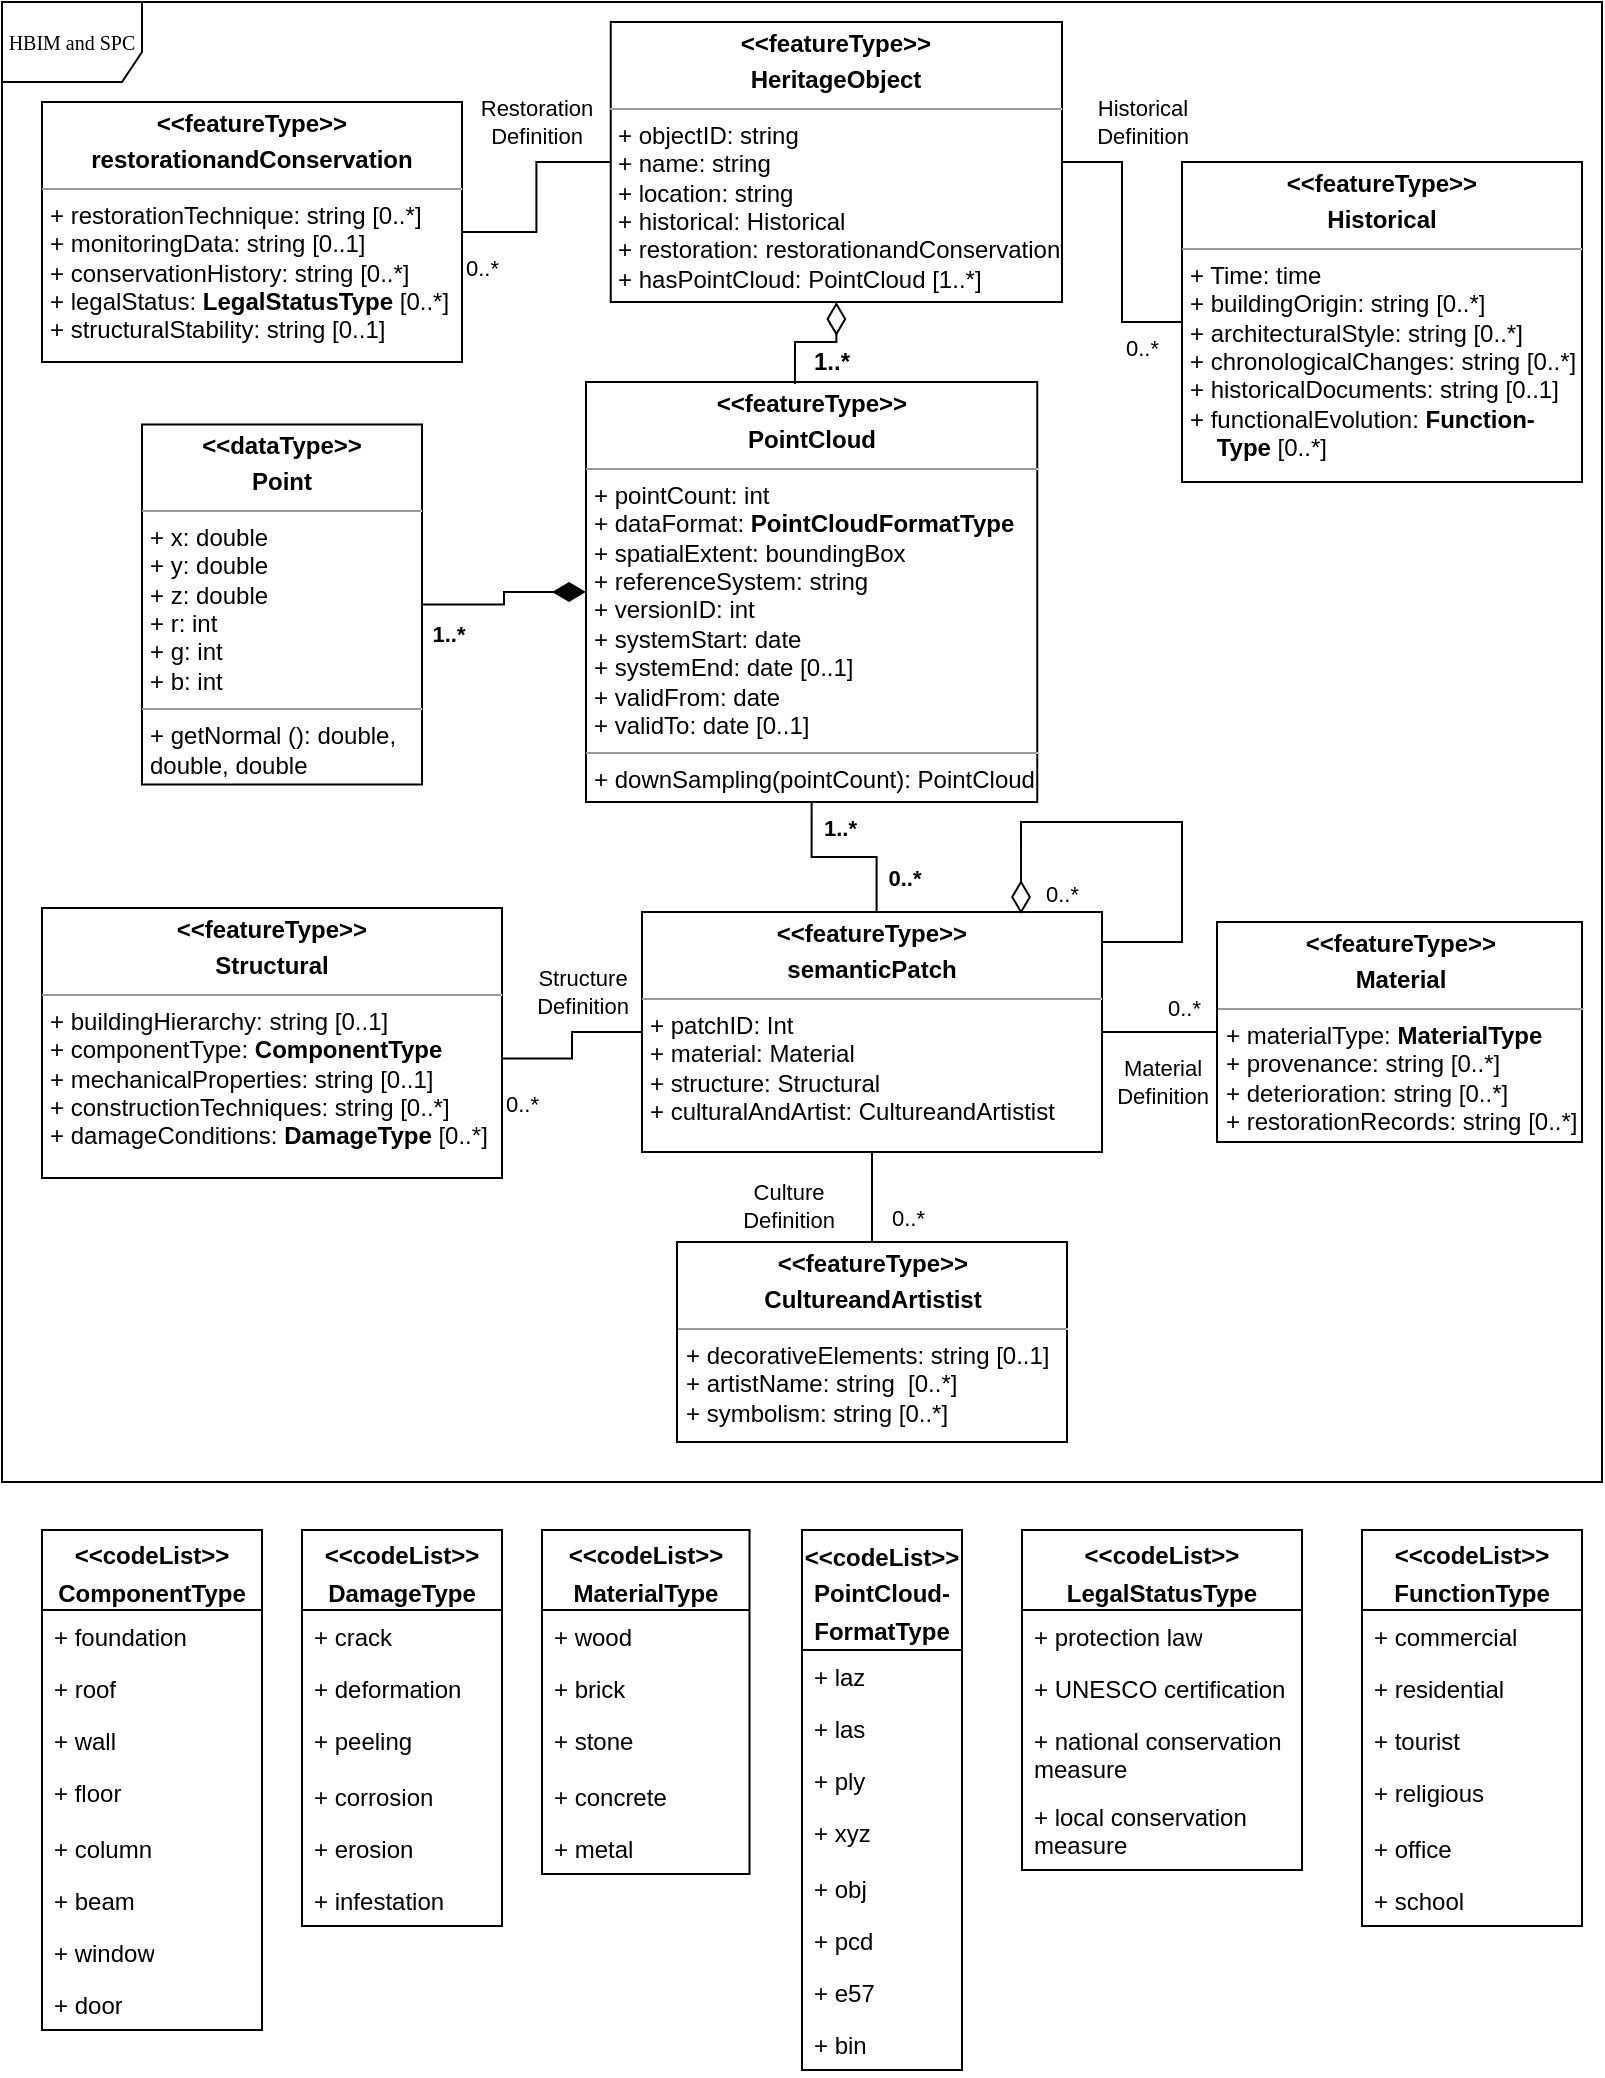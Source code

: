 <mxfile version="27.1.6">
  <diagram name="Page-1" id="c4acf3e9-155e-7222-9cf6-157b1a14988f">
    <mxGraphModel dx="1426" dy="785" grid="1" gridSize="10" guides="1" tooltips="1" connect="1" arrows="1" fold="1" page="1" pageScale="1" pageWidth="850" pageHeight="1100" background="none" math="0" shadow="0">
      <root>
        <mxCell id="0" />
        <mxCell id="1" parent="0" />
        <mxCell id="17acba5748e5396b-1" value="HBIM and SPC" style="shape=umlFrame;whiteSpace=wrap;html=1;rounded=0;shadow=0;comic=0;labelBackgroundColor=none;strokeWidth=1;fontFamily=Verdana;fontSize=10;align=center;width=70;height=40;" parent="1" vertex="1">
          <mxGeometry x="20" y="30" width="800" height="740" as="geometry" />
        </mxCell>
        <mxCell id="5d2195bd80daf111-15" value="&lt;p style=&quot;margin:0px;margin-top:4px;text-align:center;&quot;&gt;&lt;b&gt;&amp;lt;&amp;lt;dataType&amp;gt;&amp;gt;&lt;/b&gt;&lt;b&gt;&lt;/b&gt;&lt;/p&gt;&lt;p style=&quot;margin:0px;margin-top:4px;text-align:center;&quot;&gt;&lt;b&gt;Point&lt;/b&gt;&lt;/p&gt;&lt;hr size=&quot;1&quot;&gt;&lt;p style=&quot;margin:0px;margin-left:4px;&quot;&gt;+ x:&amp;nbsp;&lt;span style=&quot;background-color: transparent; color: light-dark(rgb(0, 0, 0), rgb(255, 255, 255));&quot;&gt;double&lt;/span&gt;&lt;/p&gt;&lt;p style=&quot;margin:0px;margin-left:4px;&quot;&gt;+ y:&amp;nbsp;&lt;span style=&quot;background-color: transparent; color: light-dark(rgb(0, 0, 0), rgb(255, 255, 255));&quot;&gt;double&lt;/span&gt;&lt;/p&gt;&lt;p style=&quot;margin:0px;margin-left:4px;&quot;&gt;+ z: double&lt;br&gt;+ r: int&lt;/p&gt;&lt;p style=&quot;margin:0px;margin-left:4px;&quot;&gt;+ g: int&lt;/p&gt;&lt;p style=&quot;margin:0px;margin-left:4px;&quot;&gt;+ b: int&lt;/p&gt;&lt;hr size=&quot;1&quot;&gt;&lt;p style=&quot;margin:0px;margin-left:4px;&quot;&gt;+ getNormal (): double,&amp;nbsp;&lt;/p&gt;&lt;p style=&quot;margin:0px;margin-left:4px;&quot;&gt;double, double&lt;/p&gt;" style="verticalAlign=top;align=left;overflow=fill;fontSize=12;fontFamily=Helvetica;html=1;rounded=0;shadow=0;comic=0;labelBackgroundColor=none;strokeWidth=1" parent="1" vertex="1">
          <mxGeometry x="90" y="241.25" width="140" height="180" as="geometry" />
        </mxCell>
        <mxCell id="5d2195bd80daf111-18" value="&lt;p style=&quot;margin:0px;margin-top:4px;text-align:center;&quot;&gt;&lt;b&gt;&amp;lt;&amp;lt;featureType&amp;gt;&amp;gt;&lt;/b&gt;&lt;b&gt;&lt;/b&gt;&lt;/p&gt;&lt;p style=&quot;margin:0px;margin-top:4px;text-align:center;&quot;&gt;&lt;b&gt;HeritageObject&lt;/b&gt;&lt;/p&gt;&lt;hr size=&quot;1&quot;&gt;&lt;p style=&quot;margin:0px;margin-left:4px;&quot;&gt;+ objectID: string&lt;br&gt;+ name: string&lt;/p&gt;&lt;p style=&quot;margin:0px;margin-left:4px;&quot;&gt;+ location: string&lt;/p&gt;&lt;p style=&quot;margin:0px;margin-left:4px;&quot;&gt;+ historical: Historical&lt;/p&gt;&lt;p style=&quot;margin: 0px 0px 0px 4px;&quot;&gt;+ restoration:&amp;nbsp;&lt;span style=&quot;background-color: transparent; color: light-dark(rgb(0, 0, 0), rgb(255, 255, 255)); text-align: center;&quot;&gt;restorationandConservationt&lt;/span&gt;&lt;/p&gt;&lt;p style=&quot;margin:0px;margin-left:4px;&quot;&gt;+ hasPointCloud: PointCloud [1..*]&lt;/p&gt;" style="verticalAlign=top;align=left;overflow=fill;fontSize=12;fontFamily=Helvetica;html=1;rounded=0;shadow=0;comic=0;labelBackgroundColor=none;strokeWidth=1" parent="1" vertex="1">
          <mxGeometry x="324.37" y="40" width="225.63" height="140" as="geometry" />
        </mxCell>
        <mxCell id="TEzwwiUS5SfaXioJ1mf_-9" value="&lt;p style=&quot;margin:0px;margin-top:4px;text-align:center;&quot;&gt;&lt;b&gt;&amp;lt;&amp;lt;featureType&amp;gt;&amp;gt;&lt;/b&gt;&lt;b&gt;&lt;/b&gt;&lt;/p&gt;&lt;p style=&quot;margin:0px;margin-top:4px;text-align:center;&quot;&gt;&lt;b&gt;PointCloud&lt;/b&gt;&lt;/p&gt;&lt;hr size=&quot;1&quot;&gt;&lt;p style=&quot;margin:0px;margin-left:4px;&quot;&gt;+ pointCount: int&lt;/p&gt;&lt;p style=&quot;margin:0px;margin-left:4px;&quot;&gt;+ dataFormat:&amp;nbsp;&lt;b style=&quot;text-align: center;&quot;&gt;PointCloudFormatType&lt;/b&gt;&lt;br&gt;+ spatialExtent: boundingBox&lt;br&gt;&lt;/p&gt;&lt;p style=&quot;margin:0px;margin-left:4px;&quot;&gt;+ referenceSystem: string&lt;/p&gt;&lt;p style=&quot;margin:0px;margin-left:4px;&quot;&gt;+ versionID: int&lt;/p&gt;&lt;p style=&quot;margin:0px;margin-left:4px;&quot;&gt;+ systemStart: date&lt;/p&gt;&lt;p style=&quot;margin:0px;margin-left:4px;&quot;&gt;+ systemEnd: date [0..1]&amp;nbsp;&amp;nbsp;&lt;/p&gt;&lt;p style=&quot;margin:0px;margin-left:4px;&quot;&gt;+ validFrom: date&lt;/p&gt;&lt;p style=&quot;margin:0px;margin-left:4px;&quot;&gt;+ validTo: date [0..1]&lt;/p&gt;&lt;hr size=&quot;1&quot;&gt;&lt;p style=&quot;margin:0px;margin-left:4px;&quot;&gt;+ downSampling(pointCount): PointCloud&lt;/p&gt;" style="verticalAlign=top;align=left;overflow=fill;fontSize=12;fontFamily=Helvetica;html=1;rounded=0;shadow=0;comic=0;labelBackgroundColor=none;strokeWidth=1" parent="1" vertex="1">
          <mxGeometry x="312" y="220" width="225.63" height="210" as="geometry" />
        </mxCell>
        <mxCell id="TEzwwiUS5SfaXioJ1mf_-10" value="&lt;p style=&quot;margin:0px;margin-top:4px;text-align:center;&quot;&gt;&lt;b&gt;&amp;lt;&amp;lt;featureType&amp;gt;&amp;gt;&lt;/b&gt;&lt;b&gt;&lt;/b&gt;&lt;/p&gt;&lt;p style=&quot;margin:0px;margin-top:4px;text-align:center;&quot;&gt;&lt;b&gt;Historical&lt;/b&gt;&lt;/p&gt;&lt;hr size=&quot;1&quot;&gt;&lt;p style=&quot;margin:0px;margin-left:4px;&quot;&gt;+ Time: time&lt;/p&gt;&lt;p style=&quot;margin:0px;margin-left:4px;&quot;&gt;+ buildingOrigin: string&amp;nbsp;&lt;span style=&quot;background-color: transparent; color: light-dark(rgb(0, 0, 0), rgb(255, 255, 255));&quot;&gt;[0..*]&lt;/span&gt;&lt;/p&gt;&lt;p style=&quot;margin:0px;margin-left:4px;&quot;&gt;+ architecturalStyle: string&amp;nbsp;[0..*]&lt;/p&gt;&lt;p style=&quot;margin:0px;margin-left:4px;&quot;&gt;+ chronologicalChanges: string&amp;nbsp;[0..*]&lt;/p&gt;&lt;p style=&quot;margin:0px;margin-left:4px;&quot;&gt;+ historicalDocuments: string&amp;nbsp;[0..1]&lt;/p&gt;&lt;p style=&quot;margin:0px;margin-left:4px;&quot;&gt;+ functionalEvolution: &lt;b&gt;Function-&lt;/b&gt;&lt;/p&gt;&lt;p style=&quot;margin:0px;margin-left:4px;&quot;&gt;&lt;b&gt;&amp;nbsp; &amp;nbsp; T&lt;span style=&quot;background-color: transparent; color: light-dark(rgb(0, 0, 0), rgb(255, 255, 255));&quot;&gt;ype&amp;nbsp;&lt;/span&gt;&lt;/b&gt;&lt;span style=&quot;background-color: transparent; color: light-dark(rgb(0, 0, 0), rgb(255, 255, 255));&quot;&gt;[0..*]&lt;/span&gt;&lt;/p&gt;" style="verticalAlign=top;align=left;overflow=fill;fontSize=12;fontFamily=Helvetica;html=1;rounded=0;shadow=0;comic=0;labelBackgroundColor=none;strokeWidth=1" parent="1" vertex="1">
          <mxGeometry x="610" y="110" width="200" height="160" as="geometry" />
        </mxCell>
        <mxCell id="TEzwwiUS5SfaXioJ1mf_-11" value="&lt;p style=&quot;margin:0px;margin-top:4px;text-align:center;&quot;&gt;&lt;b&gt;&amp;lt;&amp;lt;featureType&amp;gt;&amp;gt;&lt;/b&gt;&lt;b&gt;&lt;/b&gt;&lt;/p&gt;&lt;p style=&quot;margin:0px;margin-top:4px;text-align:center;&quot;&gt;&lt;b&gt;CultureandArtistist&lt;/b&gt;&lt;/p&gt;&lt;hr size=&quot;1&quot;&gt;&lt;p style=&quot;margin:0px;margin-left:4px;&quot;&gt;+ decorativeElements: string [0..1]&lt;/p&gt;&lt;p style=&quot;margin:0px;margin-left:4px;&quot;&gt;+ artistName: string&amp;nbsp; [0..*]&lt;br&gt;&lt;/p&gt;&lt;p style=&quot;margin:0px;margin-left:4px;&quot;&gt;+ symbolism: string&amp;nbsp;[0..*]&lt;/p&gt;&lt;p style=&quot;margin:0px;margin-left:4px;&quot;&gt;&lt;br&gt;&lt;/p&gt;&lt;hr size=&quot;1&quot;&gt;&lt;p style=&quot;margin:0px;margin-left:4px;&quot;&gt;&lt;br&gt;&lt;/p&gt;" style="verticalAlign=top;align=left;overflow=fill;fontSize=12;fontFamily=Helvetica;html=1;rounded=0;shadow=0;comic=0;labelBackgroundColor=none;strokeWidth=1" parent="1" vertex="1">
          <mxGeometry x="357.5" y="650" width="195" height="100" as="geometry" />
        </mxCell>
        <mxCell id="nKKZoiiLEV9BoTgGwU7D-1" value="&lt;p style=&quot;margin:0px;margin-top:4px;text-align:center;&quot;&gt;&lt;b&gt;&amp;lt;&amp;lt;featureType&amp;gt;&amp;gt;&lt;/b&gt;&lt;b&gt;&lt;/b&gt;&lt;/p&gt;&lt;p style=&quot;margin:0px;margin-top:4px;text-align:center;&quot;&gt;&lt;b&gt;semanticPatch&lt;/b&gt;&lt;/p&gt;&lt;hr size=&quot;1&quot;&gt;&lt;p style=&quot;margin:0px;margin-left:4px;&quot;&gt;+ patchID: Int&lt;/p&gt;&lt;p style=&quot;margin:0px;margin-left:4px;&quot;&gt;+ material: Material&lt;br&gt;&lt;/p&gt;&lt;p style=&quot;margin:0px;margin-left:4px;&quot;&gt;+ structure: Structural&lt;/p&gt;&lt;p style=&quot;margin:0px;margin-left:4px;&quot;&gt;&lt;span style=&quot;background-color: transparent;&quot;&gt;+ culturalAndArtist:&amp;nbsp;&lt;/span&gt;&lt;span style=&quot;background-color: transparent; color: light-dark(rgb(0, 0, 0), rgb(255, 255, 255)); text-align: center;&quot;&gt;CultureandArtistist&lt;/span&gt;&lt;/p&gt;" style="verticalAlign=top;align=left;overflow=fill;fontSize=12;fontFamily=Helvetica;html=1;rounded=0;shadow=0;comic=0;labelBackgroundColor=none;strokeWidth=1" parent="1" vertex="1">
          <mxGeometry x="340" y="485" width="230" height="120" as="geometry" />
        </mxCell>
        <mxCell id="nKKZoiiLEV9BoTgGwU7D-4" value="&lt;span style=&quot;font-size: 12px; background-color: rgb(255, 255, 255);&quot;&gt;&lt;b&gt;1..*&lt;/b&gt;&lt;/span&gt;" style="endArrow=none;html=1;endSize=12;startArrow=diamondThin;startSize=14;startFill=0;edgeStyle=orthogonalEdgeStyle;align=left;verticalAlign=bottom;rounded=0;exitX=0.5;exitY=1;exitDx=0;exitDy=0;entryX=0.463;entryY=0.005;entryDx=0;entryDy=0;entryPerimeter=0;" parent="1" source="5d2195bd80daf111-18" target="TEzwwiUS5SfaXioJ1mf_-9" edge="1">
          <mxGeometry x="0.92" y="8" relative="1" as="geometry">
            <mxPoint x="476.58" y="139.78" as="sourcePoint" />
            <mxPoint x="426.5" y="190" as="targetPoint" />
            <mxPoint as="offset" />
          </mxGeometry>
        </mxCell>
        <mxCell id="nAgL4a00uUSetXV4vr-E-5" value="&lt;p style=&quot;text-wrap-mode: nowrap; margin: 4px 0px 0px;&quot;&gt;&lt;b&gt;&amp;lt;&amp;lt;codeList&amp;gt;&amp;gt;&lt;/b&gt;&lt;/p&gt;&lt;p style=&quot;text-wrap-mode: nowrap; margin: 4px 0px 0px;&quot;&gt;&lt;b&gt;MaterialType&lt;/b&gt;&lt;/p&gt;" style="swimlane;fontStyle=0;childLayout=stackLayout;horizontal=1;startSize=40;fillColor=none;horizontalStack=0;resizeParent=1;resizeParentMax=0;resizeLast=0;collapsible=1;marginBottom=0;whiteSpace=wrap;html=1;" parent="1" vertex="1">
          <mxGeometry x="290" y="794" width="103.75" height="172" as="geometry">
            <mxRectangle x="45" y="650" width="140" height="50" as="alternateBounds" />
          </mxGeometry>
        </mxCell>
        <mxCell id="nAgL4a00uUSetXV4vr-E-6" value="+ wood" style="text;strokeColor=none;fillColor=none;align=left;verticalAlign=top;spacingLeft=4;spacingRight=4;overflow=hidden;rotatable=0;points=[[0,0.5],[1,0.5]];portConstraint=eastwest;whiteSpace=wrap;html=1;" parent="nAgL4a00uUSetXV4vr-E-5" vertex="1">
          <mxGeometry y="40" width="103.75" height="26" as="geometry" />
        </mxCell>
        <mxCell id="nAgL4a00uUSetXV4vr-E-7" value="+ brick" style="text;strokeColor=none;fillColor=none;align=left;verticalAlign=top;spacingLeft=4;spacingRight=4;overflow=hidden;rotatable=0;points=[[0,0.5],[1,0.5]];portConstraint=eastwest;whiteSpace=wrap;html=1;" parent="nAgL4a00uUSetXV4vr-E-5" vertex="1">
          <mxGeometry y="66" width="103.75" height="26" as="geometry" />
        </mxCell>
        <mxCell id="nAgL4a00uUSetXV4vr-E-8" value="+ stone" style="text;strokeColor=none;fillColor=none;align=left;verticalAlign=top;spacingLeft=4;spacingRight=4;overflow=hidden;rotatable=0;points=[[0,0.5],[1,0.5]];portConstraint=eastwest;whiteSpace=wrap;html=1;" parent="nAgL4a00uUSetXV4vr-E-5" vertex="1">
          <mxGeometry y="92" width="103.75" height="28" as="geometry" />
        </mxCell>
        <mxCell id="nAgL4a00uUSetXV4vr-E-10" value="+ concrete" style="text;strokeColor=none;fillColor=none;align=left;verticalAlign=top;spacingLeft=4;spacingRight=4;overflow=hidden;rotatable=0;points=[[0,0.5],[1,0.5]];portConstraint=eastwest;whiteSpace=wrap;html=1;" parent="nAgL4a00uUSetXV4vr-E-5" vertex="1">
          <mxGeometry y="120" width="103.75" height="26" as="geometry" />
        </mxCell>
        <mxCell id="nAgL4a00uUSetXV4vr-E-9" value="+ metal" style="text;strokeColor=none;fillColor=none;align=left;verticalAlign=top;spacingLeft=4;spacingRight=4;overflow=hidden;rotatable=0;points=[[0,0.5],[1,0.5]];portConstraint=eastwest;whiteSpace=wrap;html=1;" parent="nAgL4a00uUSetXV4vr-E-5" vertex="1">
          <mxGeometry y="146" width="103.75" height="26" as="geometry" />
        </mxCell>
        <mxCell id="CEyRhejeGveDKExYz_UF-1" value="&lt;p style=&quot;text-wrap-mode: nowrap; margin: 4px 0px 0px;&quot;&gt;&lt;b&gt;&amp;lt;&amp;lt;codeList&amp;gt;&amp;gt;&lt;/b&gt;&lt;/p&gt;&lt;p style=&quot;text-wrap-mode: nowrap; margin: 4px 0px 0px;&quot;&gt;&lt;b&gt;ComponentType&lt;/b&gt;&lt;/p&gt;" style="swimlane;fontStyle=0;childLayout=stackLayout;horizontal=1;startSize=40;fillColor=none;horizontalStack=0;resizeParent=1;resizeParentMax=0;resizeLast=0;collapsible=1;marginBottom=0;whiteSpace=wrap;html=1;" parent="1" vertex="1">
          <mxGeometry x="40" y="794" width="110" height="250" as="geometry">
            <mxRectangle x="45" y="650" width="140" height="50" as="alternateBounds" />
          </mxGeometry>
        </mxCell>
        <mxCell id="CEyRhejeGveDKExYz_UF-2" value="+ foundation" style="text;strokeColor=none;fillColor=none;align=left;verticalAlign=top;spacingLeft=4;spacingRight=4;overflow=hidden;rotatable=0;points=[[0,0.5],[1,0.5]];portConstraint=eastwest;whiteSpace=wrap;html=1;" parent="CEyRhejeGveDKExYz_UF-1" vertex="1">
          <mxGeometry y="40" width="110" height="26" as="geometry" />
        </mxCell>
        <mxCell id="pAKOb-ZC2pS0GvRrbrl5-13" value="+ roof" style="text;strokeColor=none;fillColor=none;align=left;verticalAlign=top;spacingLeft=4;spacingRight=4;overflow=hidden;rotatable=0;points=[[0,0.5],[1,0.5]];portConstraint=eastwest;whiteSpace=wrap;html=1;" parent="CEyRhejeGveDKExYz_UF-1" vertex="1">
          <mxGeometry y="66" width="110" height="26" as="geometry" />
        </mxCell>
        <mxCell id="CEyRhejeGveDKExYz_UF-3" value="+ wall" style="text;strokeColor=none;fillColor=none;align=left;verticalAlign=top;spacingLeft=4;spacingRight=4;overflow=hidden;rotatable=0;points=[[0,0.5],[1,0.5]];portConstraint=eastwest;whiteSpace=wrap;html=1;" parent="CEyRhejeGveDKExYz_UF-1" vertex="1">
          <mxGeometry y="92" width="110" height="26" as="geometry" />
        </mxCell>
        <mxCell id="CEyRhejeGveDKExYz_UF-4" value="+ floor" style="text;strokeColor=none;fillColor=none;align=left;verticalAlign=top;spacingLeft=4;spacingRight=4;overflow=hidden;rotatable=0;points=[[0,0.5],[1,0.5]];portConstraint=eastwest;whiteSpace=wrap;html=1;" parent="CEyRhejeGveDKExYz_UF-1" vertex="1">
          <mxGeometry y="118" width="110" height="28" as="geometry" />
        </mxCell>
        <mxCell id="CEyRhejeGveDKExYz_UF-5" value="+ column" style="text;strokeColor=none;fillColor=none;align=left;verticalAlign=top;spacingLeft=4;spacingRight=4;overflow=hidden;rotatable=0;points=[[0,0.5],[1,0.5]];portConstraint=eastwest;whiteSpace=wrap;html=1;" parent="CEyRhejeGveDKExYz_UF-1" vertex="1">
          <mxGeometry y="146" width="110" height="26" as="geometry" />
        </mxCell>
        <mxCell id="CEyRhejeGveDKExYz_UF-6" value="+ beam" style="text;strokeColor=none;fillColor=none;align=left;verticalAlign=top;spacingLeft=4;spacingRight=4;overflow=hidden;rotatable=0;points=[[0,0.5],[1,0.5]];portConstraint=eastwest;whiteSpace=wrap;html=1;" parent="CEyRhejeGveDKExYz_UF-1" vertex="1">
          <mxGeometry y="172" width="110" height="26" as="geometry" />
        </mxCell>
        <mxCell id="pAKOb-ZC2pS0GvRrbrl5-14" value="+ window" style="text;strokeColor=none;fillColor=none;align=left;verticalAlign=top;spacingLeft=4;spacingRight=4;overflow=hidden;rotatable=0;points=[[0,0.5],[1,0.5]];portConstraint=eastwest;whiteSpace=wrap;html=1;" parent="CEyRhejeGveDKExYz_UF-1" vertex="1">
          <mxGeometry y="198" width="110" height="26" as="geometry" />
        </mxCell>
        <mxCell id="pAKOb-ZC2pS0GvRrbrl5-15" value="+ door" style="text;strokeColor=none;fillColor=none;align=left;verticalAlign=top;spacingLeft=4;spacingRight=4;overflow=hidden;rotatable=0;points=[[0,0.5],[1,0.5]];portConstraint=eastwest;whiteSpace=wrap;html=1;" parent="CEyRhejeGveDKExYz_UF-1" vertex="1">
          <mxGeometry y="224" width="110" height="26" as="geometry" />
        </mxCell>
        <mxCell id="pAKOb-ZC2pS0GvRrbrl5-5" value="&lt;p style=&quot;margin:0px;margin-top:4px;text-align:center;&quot;&gt;&lt;b&gt;&amp;lt;&amp;lt;featureType&amp;gt;&amp;gt;&lt;/b&gt;&lt;b&gt;&lt;/b&gt;&lt;/p&gt;&lt;p style=&quot;margin:0px;margin-top:4px;text-align:center;&quot;&gt;&lt;b&gt;Material&lt;/b&gt;&lt;/p&gt;&lt;hr size=&quot;1&quot;&gt;&lt;p style=&quot;margin:0px;margin-left:4px;&quot;&gt;+ materialType:&amp;nbsp;&lt;b style=&quot;background-color: transparent; color: light-dark(rgb(0, 0, 0), rgb(255, 255, 255)); text-align: center;&quot;&gt;MaterialType&lt;/b&gt;&lt;/p&gt;&lt;p style=&quot;margin:0px;margin-left:4px;&quot;&gt;+ provenance: string&amp;nbsp;&lt;span style=&quot;background-color: transparent; color: light-dark(rgb(0, 0, 0), rgb(255, 255, 255));&quot;&gt;[0..*]&lt;/span&gt;&lt;/p&gt;&lt;p style=&quot;margin:0px;margin-left:4px;&quot;&gt;+ deterioration: string&amp;nbsp;&lt;span style=&quot;background-color: transparent; color: light-dark(rgb(0, 0, 0), rgb(255, 255, 255));&quot;&gt;[0..*]&lt;/span&gt;&lt;/p&gt;&lt;p style=&quot;margin:0px;margin-left:4px;&quot;&gt;+ restorationRecords: string&amp;nbsp;&lt;span style=&quot;background-color: transparent; color: light-dark(rgb(0, 0, 0), rgb(255, 255, 255));&quot;&gt;[0..*]&lt;/span&gt;&lt;/p&gt;" style="verticalAlign=top;align=left;overflow=fill;fontSize=12;fontFamily=Helvetica;html=1;rounded=0;shadow=0;comic=0;labelBackgroundColor=none;strokeWidth=1" parent="1" vertex="1">
          <mxGeometry x="627.5" y="490" width="182.5" height="110" as="geometry" />
        </mxCell>
        <mxCell id="pAKOb-ZC2pS0GvRrbrl5-6" value="&lt;p style=&quot;margin:0px;margin-top:4px;text-align:center;&quot;&gt;&lt;b&gt;&amp;lt;&amp;lt;featureType&amp;gt;&amp;gt;&lt;/b&gt;&lt;b&gt;&lt;/b&gt;&lt;/p&gt;&lt;p style=&quot;margin:0px;margin-top:4px;text-align:center;&quot;&gt;&lt;b&gt;Structural&lt;/b&gt;&lt;/p&gt;&lt;hr size=&quot;1&quot;&gt;&lt;p style=&quot;margin:0px;margin-left:4px;&quot;&gt;+ buildingHierarchy: string&amp;nbsp;[0..1]&lt;/p&gt;&lt;p style=&quot;margin:0px;margin-left:4px;&quot;&gt;+ componentType:&amp;nbsp;&lt;b style=&quot;background-color: transparent; color: light-dark(rgb(0, 0, 0), rgb(255, 255, 255)); text-align: center;&quot;&gt;ComponentType&lt;/b&gt;&lt;/p&gt;&lt;p style=&quot;margin:0px;margin-left:4px;&quot;&gt;+ mechanicalProperties: string&amp;nbsp;[0..1]&lt;/p&gt;&lt;p style=&quot;margin:0px;margin-left:4px;&quot;&gt;+ constructionTechniques: string&amp;nbsp;[0..*]&lt;/p&gt;&lt;p style=&quot;margin:0px;margin-left:4px;&quot;&gt;+ damageConditions: &lt;b&gt;DamageType&amp;nbsp;&lt;/b&gt;&lt;span style=&quot;background-color: transparent; color: light-dark(rgb(0, 0, 0), rgb(255, 255, 255));&quot;&gt;[0..*]&lt;/span&gt;&lt;/p&gt;" style="verticalAlign=top;align=left;overflow=fill;fontSize=12;fontFamily=Helvetica;html=1;rounded=0;shadow=0;comic=0;labelBackgroundColor=none;strokeWidth=1" parent="1" vertex="1">
          <mxGeometry x="40" y="483" width="230" height="135" as="geometry" />
        </mxCell>
        <mxCell id="pAKOb-ZC2pS0GvRrbrl5-16" value="&lt;p style=&quot;text-wrap-mode: nowrap; margin: 4px 0px 0px;&quot;&gt;&lt;b&gt;&amp;lt;&amp;lt;codeList&amp;gt;&amp;gt;&lt;/b&gt;&lt;/p&gt;&lt;p style=&quot;text-wrap-mode: nowrap; margin: 4px 0px 0px;&quot;&gt;&lt;b&gt;DamageType&lt;/b&gt;&lt;/p&gt;" style="swimlane;fontStyle=0;childLayout=stackLayout;horizontal=1;startSize=40;fillColor=none;horizontalStack=0;resizeParent=1;resizeParentMax=0;resizeLast=0;collapsible=1;marginBottom=0;whiteSpace=wrap;html=1;" parent="1" vertex="1">
          <mxGeometry x="170" y="794" width="100" height="198" as="geometry">
            <mxRectangle x="45" y="650" width="140" height="50" as="alternateBounds" />
          </mxGeometry>
        </mxCell>
        <mxCell id="pAKOb-ZC2pS0GvRrbrl5-17" value="+ crack" style="text;strokeColor=none;fillColor=none;align=left;verticalAlign=top;spacingLeft=4;spacingRight=4;overflow=hidden;rotatable=0;points=[[0,0.5],[1,0.5]];portConstraint=eastwest;whiteSpace=wrap;html=1;" parent="pAKOb-ZC2pS0GvRrbrl5-16" vertex="1">
          <mxGeometry y="40" width="100" height="26" as="geometry" />
        </mxCell>
        <mxCell id="pAKOb-ZC2pS0GvRrbrl5-18" value="+ deformation" style="text;strokeColor=none;fillColor=none;align=left;verticalAlign=top;spacingLeft=4;spacingRight=4;overflow=hidden;rotatable=0;points=[[0,0.5],[1,0.5]];portConstraint=eastwest;whiteSpace=wrap;html=1;" parent="pAKOb-ZC2pS0GvRrbrl5-16" vertex="1">
          <mxGeometry y="66" width="100" height="26" as="geometry" />
        </mxCell>
        <mxCell id="pAKOb-ZC2pS0GvRrbrl5-19" value="+ peeling" style="text;strokeColor=none;fillColor=none;align=left;verticalAlign=top;spacingLeft=4;spacingRight=4;overflow=hidden;rotatable=0;points=[[0,0.5],[1,0.5]];portConstraint=eastwest;whiteSpace=wrap;html=1;" parent="pAKOb-ZC2pS0GvRrbrl5-16" vertex="1">
          <mxGeometry y="92" width="100" height="28" as="geometry" />
        </mxCell>
        <mxCell id="pAKOb-ZC2pS0GvRrbrl5-20" value="+ corrosion" style="text;strokeColor=none;fillColor=none;align=left;verticalAlign=top;spacingLeft=4;spacingRight=4;overflow=hidden;rotatable=0;points=[[0,0.5],[1,0.5]];portConstraint=eastwest;whiteSpace=wrap;html=1;" parent="pAKOb-ZC2pS0GvRrbrl5-16" vertex="1">
          <mxGeometry y="120" width="100" height="26" as="geometry" />
        </mxCell>
        <mxCell id="pAKOb-ZC2pS0GvRrbrl5-21" value="+ erosion" style="text;strokeColor=none;fillColor=none;align=left;verticalAlign=top;spacingLeft=4;spacingRight=4;overflow=hidden;rotatable=0;points=[[0,0.5],[1,0.5]];portConstraint=eastwest;whiteSpace=wrap;html=1;" parent="pAKOb-ZC2pS0GvRrbrl5-16" vertex="1">
          <mxGeometry y="146" width="100" height="26" as="geometry" />
        </mxCell>
        <mxCell id="pAKOb-ZC2pS0GvRrbrl5-22" value="+ infestation" style="text;strokeColor=none;fillColor=none;align=left;verticalAlign=top;spacingLeft=4;spacingRight=4;overflow=hidden;rotatable=0;points=[[0,0.5],[1,0.5]];portConstraint=eastwest;whiteSpace=wrap;html=1;" parent="pAKOb-ZC2pS0GvRrbrl5-16" vertex="1">
          <mxGeometry y="172" width="100" height="26" as="geometry" />
        </mxCell>
        <mxCell id="pAKOb-ZC2pS0GvRrbrl5-23" value="&lt;p style=&quot;text-wrap-mode: nowrap; margin: 4px 0px 0px;&quot;&gt;&lt;b&gt;&amp;lt;&amp;lt;codeList&amp;gt;&amp;gt;&lt;/b&gt;&lt;/p&gt;&lt;p style=&quot;text-wrap-mode: nowrap; margin: 4px 0px 0px;&quot;&gt;&lt;span style=&quot;background-color: transparent; color: light-dark(rgb(0, 0, 0), rgb(255, 255, 255)); text-wrap-mode: wrap;&quot;&gt;&lt;b&gt;LegalStatusType&lt;/b&gt;&lt;/span&gt;&lt;/p&gt;" style="swimlane;fontStyle=0;childLayout=stackLayout;horizontal=1;startSize=40;fillColor=none;horizontalStack=0;resizeParent=1;resizeParentMax=0;resizeLast=0;collapsible=1;marginBottom=0;whiteSpace=wrap;html=1;" parent="1" vertex="1">
          <mxGeometry x="530" y="794" width="140" height="170" as="geometry">
            <mxRectangle x="45" y="650" width="140" height="50" as="alternateBounds" />
          </mxGeometry>
        </mxCell>
        <mxCell id="pAKOb-ZC2pS0GvRrbrl5-24" value="+ protection law" style="text;strokeColor=none;fillColor=none;align=left;verticalAlign=top;spacingLeft=4;spacingRight=4;overflow=hidden;rotatable=0;points=[[0,0.5],[1,0.5]];portConstraint=eastwest;whiteSpace=wrap;html=1;" parent="pAKOb-ZC2pS0GvRrbrl5-23" vertex="1">
          <mxGeometry y="40" width="140" height="26" as="geometry" />
        </mxCell>
        <mxCell id="pAKOb-ZC2pS0GvRrbrl5-25" value="+ UNESCO certification" style="text;strokeColor=none;fillColor=none;align=left;verticalAlign=top;spacingLeft=4;spacingRight=4;overflow=hidden;rotatable=0;points=[[0,0.5],[1,0.5]];portConstraint=eastwest;whiteSpace=wrap;html=1;" parent="pAKOb-ZC2pS0GvRrbrl5-23" vertex="1">
          <mxGeometry y="66" width="140" height="26" as="geometry" />
        </mxCell>
        <mxCell id="pAKOb-ZC2pS0GvRrbrl5-26" value="+ national conservation measure" style="text;strokeColor=none;fillColor=none;align=left;verticalAlign=top;spacingLeft=4;spacingRight=4;overflow=hidden;rotatable=0;points=[[0,0.5],[1,0.5]];portConstraint=eastwest;whiteSpace=wrap;html=1;" parent="pAKOb-ZC2pS0GvRrbrl5-23" vertex="1">
          <mxGeometry y="92" width="140" height="38" as="geometry" />
        </mxCell>
        <mxCell id="pAKOb-ZC2pS0GvRrbrl5-27" value="+ local conservation measure" style="text;strokeColor=none;fillColor=none;align=left;verticalAlign=top;spacingLeft=4;spacingRight=4;overflow=hidden;rotatable=0;points=[[0,0.5],[1,0.5]];portConstraint=eastwest;whiteSpace=wrap;html=1;" parent="pAKOb-ZC2pS0GvRrbrl5-23" vertex="1">
          <mxGeometry y="130" width="140" height="40" as="geometry" />
        </mxCell>
        <mxCell id="pAKOb-ZC2pS0GvRrbrl5-38" value="&lt;p style=&quot;text-wrap-mode: nowrap; margin: 4px 0px 0px;&quot;&gt;&lt;b&gt;&amp;lt;&amp;lt;codeList&amp;gt;&amp;gt;&lt;/b&gt;&lt;/p&gt;&lt;p style=&quot;text-wrap-mode: nowrap; margin: 4px 0px 0px;&quot;&gt;&lt;b&gt;PointCloud-&lt;/b&gt;&lt;/p&gt;&lt;p style=&quot;text-wrap-mode: nowrap; margin: 4px 0px 0px;&quot;&gt;&lt;b&gt;F&lt;/b&gt;&lt;b style=&quot;background-color: transparent; color: light-dark(rgb(0, 0, 0), rgb(255, 255, 255));&quot;&gt;ormatType&lt;/b&gt;&lt;/p&gt;" style="swimlane;fontStyle=0;childLayout=stackLayout;horizontal=1;startSize=60;fillColor=none;horizontalStack=0;resizeParent=1;resizeParentMax=0;resizeLast=0;collapsible=1;marginBottom=0;whiteSpace=wrap;html=1;" parent="1" vertex="1">
          <mxGeometry x="420" y="794" width="80" height="270" as="geometry">
            <mxRectangle x="45" y="650" width="140" height="50" as="alternateBounds" />
          </mxGeometry>
        </mxCell>
        <mxCell id="pAKOb-ZC2pS0GvRrbrl5-39" value="+ laz" style="text;strokeColor=none;fillColor=none;align=left;verticalAlign=top;spacingLeft=4;spacingRight=4;overflow=hidden;rotatable=0;points=[[0,0.5],[1,0.5]];portConstraint=eastwest;whiteSpace=wrap;html=1;" parent="pAKOb-ZC2pS0GvRrbrl5-38" vertex="1">
          <mxGeometry y="60" width="80" height="26" as="geometry" />
        </mxCell>
        <mxCell id="pAKOb-ZC2pS0GvRrbrl5-40" value="+ las" style="text;strokeColor=none;fillColor=none;align=left;verticalAlign=top;spacingLeft=4;spacingRight=4;overflow=hidden;rotatable=0;points=[[0,0.5],[1,0.5]];portConstraint=eastwest;whiteSpace=wrap;html=1;" parent="pAKOb-ZC2pS0GvRrbrl5-38" vertex="1">
          <mxGeometry y="86" width="80" height="26" as="geometry" />
        </mxCell>
        <mxCell id="pAKOb-ZC2pS0GvRrbrl5-41" value="+ ply" style="text;strokeColor=none;fillColor=none;align=left;verticalAlign=top;spacingLeft=4;spacingRight=4;overflow=hidden;rotatable=0;points=[[0,0.5],[1,0.5]];portConstraint=eastwest;whiteSpace=wrap;html=1;" parent="pAKOb-ZC2pS0GvRrbrl5-38" vertex="1">
          <mxGeometry y="112" width="80" height="26" as="geometry" />
        </mxCell>
        <mxCell id="pAKOb-ZC2pS0GvRrbrl5-42" value="+ xyz" style="text;strokeColor=none;fillColor=none;align=left;verticalAlign=top;spacingLeft=4;spacingRight=4;overflow=hidden;rotatable=0;points=[[0,0.5],[1,0.5]];portConstraint=eastwest;whiteSpace=wrap;html=1;" parent="pAKOb-ZC2pS0GvRrbrl5-38" vertex="1">
          <mxGeometry y="138" width="80" height="28" as="geometry" />
        </mxCell>
        <mxCell id="pAKOb-ZC2pS0GvRrbrl5-43" value="+ obj" style="text;strokeColor=none;fillColor=none;align=left;verticalAlign=top;spacingLeft=4;spacingRight=4;overflow=hidden;rotatable=0;points=[[0,0.5],[1,0.5]];portConstraint=eastwest;whiteSpace=wrap;html=1;" parent="pAKOb-ZC2pS0GvRrbrl5-38" vertex="1">
          <mxGeometry y="166" width="80" height="26" as="geometry" />
        </mxCell>
        <mxCell id="pAKOb-ZC2pS0GvRrbrl5-44" value="+ pcd" style="text;strokeColor=none;fillColor=none;align=left;verticalAlign=top;spacingLeft=4;spacingRight=4;overflow=hidden;rotatable=0;points=[[0,0.5],[1,0.5]];portConstraint=eastwest;whiteSpace=wrap;html=1;" parent="pAKOb-ZC2pS0GvRrbrl5-38" vertex="1">
          <mxGeometry y="192" width="80" height="26" as="geometry" />
        </mxCell>
        <mxCell id="pAKOb-ZC2pS0GvRrbrl5-45" value="+ e57" style="text;strokeColor=none;fillColor=none;align=left;verticalAlign=top;spacingLeft=4;spacingRight=4;overflow=hidden;rotatable=0;points=[[0,0.5],[1,0.5]];portConstraint=eastwest;whiteSpace=wrap;html=1;" parent="pAKOb-ZC2pS0GvRrbrl5-38" vertex="1">
          <mxGeometry y="218" width="80" height="26" as="geometry" />
        </mxCell>
        <mxCell id="pAKOb-ZC2pS0GvRrbrl5-46" value="+ bin" style="text;strokeColor=none;fillColor=none;align=left;verticalAlign=top;spacingLeft=4;spacingRight=4;overflow=hidden;rotatable=0;points=[[0,0.5],[1,0.5]];portConstraint=eastwest;whiteSpace=wrap;html=1;" parent="pAKOb-ZC2pS0GvRrbrl5-38" vertex="1">
          <mxGeometry y="244" width="80" height="26" as="geometry" />
        </mxCell>
        <mxCell id="Inu9q2MYiWO567JAXrf5-1" value="&lt;p style=&quot;margin:0px;margin-top:4px;text-align:center;&quot;&gt;&lt;b&gt;&amp;lt;&amp;lt;featureType&amp;gt;&amp;gt;&lt;/b&gt;&lt;b&gt;&lt;/b&gt;&lt;/p&gt;&lt;p style=&quot;margin:0px;margin-top:4px;text-align:center;&quot;&gt;&lt;b&gt;restorationandConservation&lt;/b&gt;&lt;/p&gt;&lt;hr size=&quot;1&quot;&gt;&lt;p style=&quot;margin:0px;margin-left:4px;&quot;&gt;+ restorationTechnique: string&amp;nbsp;[0..*]&amp;nbsp;&lt;/p&gt;&lt;p style=&quot;margin:0px;margin-left:4px;&quot;&gt;+ monitoringData: string&amp;nbsp;[0..1]&lt;br&gt;&lt;/p&gt;&lt;p style=&quot;margin:0px;margin-left:4px;&quot;&gt;+ conservationHistory: string&amp;nbsp;[0..*]&lt;/p&gt;&lt;p style=&quot;margin:0px;margin-left:4px;&quot;&gt;+ legalStatus: &lt;b&gt;Le&lt;span style=&quot;background-color: transparent; color: light-dark(rgb(0, 0, 0), rgb(255, 255, 255));&quot;&gt;galStatusType&amp;nbsp;&lt;/span&gt;&lt;/b&gt;&lt;span style=&quot;background-color: transparent; color: light-dark(rgb(0, 0, 0), rgb(255, 255, 255));&quot;&gt;[0..*]&lt;/span&gt;&lt;b style=&quot;background-color: transparent; color: light-dark(rgb(0, 0, 0), rgb(255, 255, 255));&quot;&gt;&lt;span style=&quot;background-color: transparent; color: light-dark(rgb(0, 0, 0), rgb(255, 255, 255));&quot;&gt;&amp;nbsp;&lt;/span&gt;&lt;/b&gt;&lt;/p&gt;&lt;p style=&quot;margin:0px;margin-left:4px;&quot;&gt;+ structuralStability: string&amp;nbsp;[0..1]&lt;/p&gt;&lt;p style=&quot;margin:0px;margin-left:4px;&quot;&gt;&lt;br&gt;&lt;/p&gt;&lt;hr size=&quot;1&quot;&gt;&lt;p style=&quot;margin:0px;margin-left:4px;&quot;&gt;&lt;br&gt;&lt;/p&gt;" style="verticalAlign=top;align=left;overflow=fill;fontSize=12;fontFamily=Helvetica;html=1;rounded=0;shadow=0;comic=0;labelBackgroundColor=none;strokeWidth=1" parent="1" vertex="1">
          <mxGeometry x="40" y="80" width="210" height="130" as="geometry" />
        </mxCell>
        <mxCell id="-BvLvwuMiftf69CtkbRN-2" value="&lt;b&gt;0..*&lt;/b&gt;" style="endArrow=none;html=1;endSize=12;startArrow=none;startSize=14;startFill=0;edgeStyle=orthogonalEdgeStyle;rounded=0;exitX=0.5;exitY=1;exitDx=0;exitDy=0;entryX=0.51;entryY=0;entryDx=0;entryDy=0;entryPerimeter=0;" parent="1" source="TEzwwiUS5SfaXioJ1mf_-9" target="nKKZoiiLEV9BoTgGwU7D-1" edge="1">
          <mxGeometry x="0.619" y="14" relative="1" as="geometry">
            <mxPoint x="290" y="240" as="sourcePoint" />
            <mxPoint x="450" y="240" as="targetPoint" />
            <mxPoint as="offset" />
          </mxGeometry>
        </mxCell>
        <mxCell id="-BvLvwuMiftf69CtkbRN-3" value="&lt;b&gt;1..*&lt;/b&gt;" style="edgeLabel;resizable=0;html=1;align=left;verticalAlign=top;" parent="-BvLvwuMiftf69CtkbRN-2" connectable="0" vertex="1">
          <mxGeometry x="-1" relative="1" as="geometry">
            <mxPoint x="4" as="offset" />
          </mxGeometry>
        </mxCell>
        <mxCell id="-BvLvwuMiftf69CtkbRN-18" value="&lt;b&gt;1..*&lt;/b&gt;" style="endArrow=none;html=1;endSize=12;startArrow=diamondThin;startSize=14;startFill=1;edgeStyle=orthogonalEdgeStyle;rounded=0;exitX=0;exitY=0.5;exitDx=0;exitDy=0;entryX=1;entryY=0.5;entryDx=0;entryDy=0;endFill=0;" parent="1" source="TEzwwiUS5SfaXioJ1mf_-9" target="5d2195bd80daf111-15" edge="1">
          <mxGeometry x="0.713" y="15" relative="1" as="geometry">
            <mxPoint x="230" y="360" as="sourcePoint" />
            <mxPoint x="230" y="413" as="targetPoint" />
            <mxPoint as="offset" />
          </mxGeometry>
        </mxCell>
        <mxCell id="LuKW8M4llTyjfwkQKaTY-1" value="&lt;p style=&quot;text-wrap-mode: nowrap; margin: 4px 0px 0px;&quot;&gt;&lt;b&gt;&amp;lt;&amp;lt;codeList&amp;gt;&amp;gt;&lt;/b&gt;&lt;/p&gt;&lt;p style=&quot;text-wrap-mode: nowrap; margin: 4px 0px 0px;&quot;&gt;&lt;b&gt;FunctionType&lt;/b&gt;&lt;/p&gt;" style="swimlane;fontStyle=0;childLayout=stackLayout;horizontal=1;startSize=40;fillColor=none;horizontalStack=0;resizeParent=1;resizeParentMax=0;resizeLast=0;collapsible=1;marginBottom=0;whiteSpace=wrap;html=1;" parent="1" vertex="1">
          <mxGeometry x="700" y="794" width="110" height="198" as="geometry">
            <mxRectangle x="45" y="650" width="140" height="50" as="alternateBounds" />
          </mxGeometry>
        </mxCell>
        <mxCell id="LuKW8M4llTyjfwkQKaTY-2" value="+ commercial" style="text;strokeColor=none;fillColor=none;align=left;verticalAlign=top;spacingLeft=4;spacingRight=4;overflow=hidden;rotatable=0;points=[[0,0.5],[1,0.5]];portConstraint=eastwest;whiteSpace=wrap;html=1;" parent="LuKW8M4llTyjfwkQKaTY-1" vertex="1">
          <mxGeometry y="40" width="110" height="26" as="geometry" />
        </mxCell>
        <mxCell id="LuKW8M4llTyjfwkQKaTY-3" value="+ residential" style="text;strokeColor=none;fillColor=none;align=left;verticalAlign=top;spacingLeft=4;spacingRight=4;overflow=hidden;rotatable=0;points=[[0,0.5],[1,0.5]];portConstraint=eastwest;whiteSpace=wrap;html=1;" parent="LuKW8M4llTyjfwkQKaTY-1" vertex="1">
          <mxGeometry y="66" width="110" height="26" as="geometry" />
        </mxCell>
        <mxCell id="LuKW8M4llTyjfwkQKaTY-4" value="+ tourist" style="text;strokeColor=none;fillColor=none;align=left;verticalAlign=top;spacingLeft=4;spacingRight=4;overflow=hidden;rotatable=0;points=[[0,0.5],[1,0.5]];portConstraint=eastwest;whiteSpace=wrap;html=1;" parent="LuKW8M4llTyjfwkQKaTY-1" vertex="1">
          <mxGeometry y="92" width="110" height="26" as="geometry" />
        </mxCell>
        <mxCell id="LuKW8M4llTyjfwkQKaTY-5" value="+ religious" style="text;strokeColor=none;fillColor=none;align=left;verticalAlign=top;spacingLeft=4;spacingRight=4;overflow=hidden;rotatable=0;points=[[0,0.5],[1,0.5]];portConstraint=eastwest;whiteSpace=wrap;html=1;" parent="LuKW8M4llTyjfwkQKaTY-1" vertex="1">
          <mxGeometry y="118" width="110" height="28" as="geometry" />
        </mxCell>
        <mxCell id="LuKW8M4llTyjfwkQKaTY-6" value="+ office" style="text;strokeColor=none;fillColor=none;align=left;verticalAlign=top;spacingLeft=4;spacingRight=4;overflow=hidden;rotatable=0;points=[[0,0.5],[1,0.5]];portConstraint=eastwest;whiteSpace=wrap;html=1;" parent="LuKW8M4llTyjfwkQKaTY-1" vertex="1">
          <mxGeometry y="146" width="110" height="26" as="geometry" />
        </mxCell>
        <mxCell id="LuKW8M4llTyjfwkQKaTY-7" value="+ school" style="text;strokeColor=none;fillColor=none;align=left;verticalAlign=top;spacingLeft=4;spacingRight=4;overflow=hidden;rotatable=0;points=[[0,0.5],[1,0.5]];portConstraint=eastwest;whiteSpace=wrap;html=1;" parent="LuKW8M4llTyjfwkQKaTY-1" vertex="1">
          <mxGeometry y="172" width="110" height="26" as="geometry" />
        </mxCell>
        <mxCell id="LuKW8M4llTyjfwkQKaTY-10" value="Structure&lt;div&gt;Definition&lt;/div&gt;" style="endArrow=none;html=1;endSize=12;startArrow=none;startSize=14;startFill=0;edgeStyle=orthogonalEdgeStyle;rounded=0;exitX=0.998;exitY=0.557;exitDx=0;exitDy=0;exitPerimeter=0;entryX=0;entryY=0.5;entryDx=0;entryDy=0;" parent="1" source="pAKOb-ZC2pS0GvRrbrl5-6" target="nKKZoiiLEV9BoTgGwU7D-1" edge="1">
          <mxGeometry x="0.29" y="20" relative="1" as="geometry">
            <mxPoint x="260" y="544.94" as="sourcePoint" />
            <mxPoint x="318.1" y="544.96" as="targetPoint" />
            <mxPoint as="offset" />
          </mxGeometry>
        </mxCell>
        <mxCell id="LuKW8M4llTyjfwkQKaTY-11" value="0..*" style="edgeLabel;resizable=0;html=1;align=left;verticalAlign=top;" parent="LuKW8M4llTyjfwkQKaTY-10" connectable="0" vertex="1">
          <mxGeometry x="-1" relative="1" as="geometry">
            <mxPoint y="10" as="offset" />
          </mxGeometry>
        </mxCell>
        <mxCell id="LuKW8M4llTyjfwkQKaTY-13" value="Material&lt;div&gt;Definition&lt;/div&gt;" style="endArrow=none;html=1;endSize=12;startArrow=none;startSize=14;startFill=0;edgeStyle=orthogonalEdgeStyle;rounded=0;exitX=0;exitY=0.5;exitDx=0;exitDy=0;entryX=1;entryY=0.5;entryDx=0;entryDy=0;" parent="1" source="pAKOb-ZC2pS0GvRrbrl5-5" target="nKKZoiiLEV9BoTgGwU7D-1" edge="1">
          <mxGeometry x="-0.043" y="25" relative="1" as="geometry">
            <mxPoint x="570" y="570" as="sourcePoint" />
            <mxPoint x="628.1" y="570.02" as="targetPoint" />
            <mxPoint as="offset" />
          </mxGeometry>
        </mxCell>
        <mxCell id="LuKW8M4llTyjfwkQKaTY-14" value="0..*" style="edgeLabel;resizable=0;html=1;align=left;verticalAlign=top;" parent="LuKW8M4llTyjfwkQKaTY-13" connectable="0" vertex="1">
          <mxGeometry x="-1" relative="1" as="geometry">
            <mxPoint x="-27" y="-25" as="offset" />
          </mxGeometry>
        </mxCell>
        <mxCell id="LuKW8M4llTyjfwkQKaTY-15" value="Culture&lt;div&gt;Definition&lt;/div&gt;" style="endArrow=none;html=1;endSize=12;startArrow=none;startSize=14;startFill=0;edgeStyle=orthogonalEdgeStyle;rounded=0;exitX=0.5;exitY=1;exitDx=0;exitDy=0;entryX=0.5;entryY=0;entryDx=0;entryDy=0;" parent="1" source="nKKZoiiLEV9BoTgGwU7D-1" target="TEzwwiUS5SfaXioJ1mf_-11" edge="1">
          <mxGeometry x="0.2" y="-42" relative="1" as="geometry">
            <mxPoint x="550" y="660" as="sourcePoint" />
            <mxPoint x="608.1" y="660.02" as="targetPoint" />
            <mxPoint as="offset" />
          </mxGeometry>
        </mxCell>
        <mxCell id="LuKW8M4llTyjfwkQKaTY-16" value="0..*" style="edgeLabel;resizable=0;html=1;align=left;verticalAlign=top;" parent="LuKW8M4llTyjfwkQKaTY-15" connectable="0" vertex="1">
          <mxGeometry x="-1" relative="1" as="geometry">
            <mxPoint x="8" y="20" as="offset" />
          </mxGeometry>
        </mxCell>
        <mxCell id="LuKW8M4llTyjfwkQKaTY-17" value="Restoration&lt;div&gt;Definition&lt;/div&gt;" style="endArrow=none;html=1;endSize=12;startArrow=none;startSize=14;startFill=0;edgeStyle=orthogonalEdgeStyle;rounded=0;exitX=1;exitY=0.5;exitDx=0;exitDy=0;entryX=0;entryY=0.5;entryDx=0;entryDy=0;" parent="1" source="Inu9q2MYiWO567JAXrf5-1" target="5d2195bd80daf111-18" edge="1">
          <mxGeometry x="0.321" y="20" relative="1" as="geometry">
            <mxPoint x="300" y="190" as="sourcePoint" />
            <mxPoint x="358.1" y="190.02" as="targetPoint" />
            <mxPoint as="offset" />
          </mxGeometry>
        </mxCell>
        <mxCell id="LuKW8M4llTyjfwkQKaTY-18" value="0..*" style="edgeLabel;resizable=0;html=1;align=left;verticalAlign=top;" parent="LuKW8M4llTyjfwkQKaTY-17" connectable="0" vertex="1">
          <mxGeometry x="-1" relative="1" as="geometry">
            <mxPoint y="5" as="offset" />
          </mxGeometry>
        </mxCell>
        <mxCell id="LuKW8M4llTyjfwkQKaTY-19" value="Historical&lt;div&gt;Definition&lt;/div&gt;" style="endArrow=none;html=1;endSize=12;startArrow=none;startSize=14;startFill=0;edgeStyle=orthogonalEdgeStyle;rounded=0;exitX=0;exitY=0.5;exitDx=0;exitDy=0;entryX=1;entryY=0.5;entryDx=0;entryDy=0;" parent="1" source="TEzwwiUS5SfaXioJ1mf_-10" target="5d2195bd80daf111-18" edge="1">
          <mxGeometry x="0.571" y="-22" relative="1" as="geometry">
            <mxPoint x="460" y="250" as="sourcePoint" />
            <mxPoint x="518.1" y="250.02" as="targetPoint" />
            <mxPoint x="10" y="2" as="offset" />
          </mxGeometry>
        </mxCell>
        <mxCell id="LuKW8M4llTyjfwkQKaTY-20" value="0..*" style="edgeLabel;resizable=0;html=1;align=left;verticalAlign=top;" parent="LuKW8M4llTyjfwkQKaTY-19" connectable="0" vertex="1">
          <mxGeometry x="-1" relative="1" as="geometry">
            <mxPoint x="-30" as="offset" />
          </mxGeometry>
        </mxCell>
        <mxCell id="LuKW8M4llTyjfwkQKaTY-21" value="0..*" style="endArrow=none;html=1;endSize=12;startArrow=diamondThin;startSize=14;startFill=0;edgeStyle=orthogonalEdgeStyle;align=left;verticalAlign=bottom;rounded=0;exitX=0.824;exitY=0.008;exitDx=0;exitDy=0;exitPerimeter=0;entryX=1;entryY=0.25;entryDx=0;entryDy=0;" parent="1" source="nKKZoiiLEV9BoTgGwU7D-1" target="nKKZoiiLEV9BoTgGwU7D-1" edge="1">
          <mxGeometry x="-0.991" y="-10" relative="1" as="geometry">
            <mxPoint x="580" y="410" as="sourcePoint" />
            <mxPoint x="600" y="530" as="targetPoint" />
            <Array as="points">
              <mxPoint x="530" y="440" />
              <mxPoint x="610" y="440" />
              <mxPoint x="610" y="500" />
            </Array>
            <mxPoint as="offset" />
          </mxGeometry>
        </mxCell>
      </root>
    </mxGraphModel>
  </diagram>
</mxfile>

